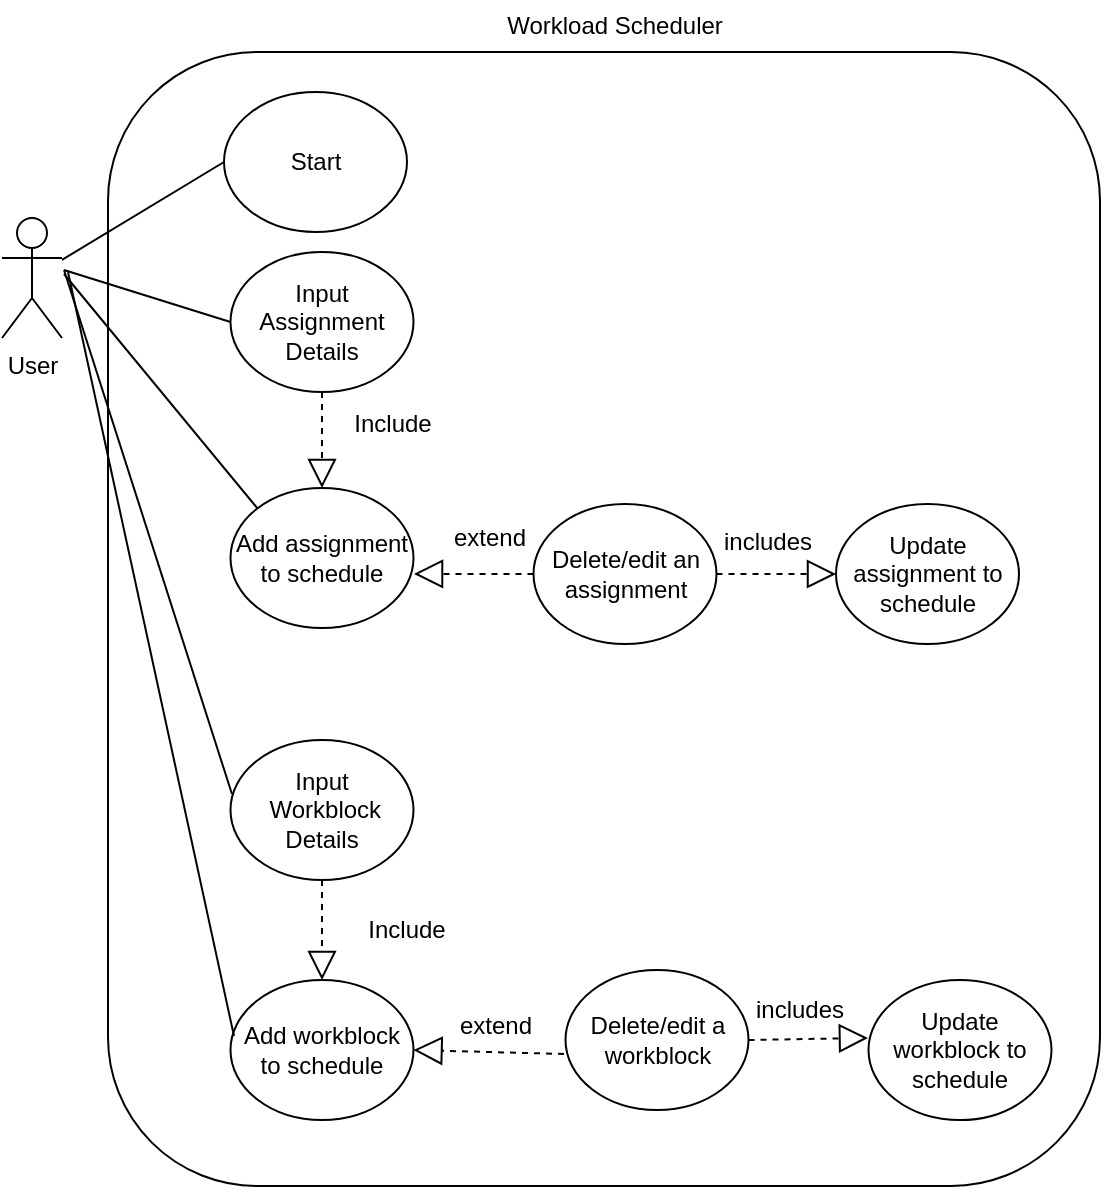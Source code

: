 <mxfile version="24.2.7" type="device">
  <diagram name="Page-1" id="yR-c5I9Scjbrw6U1jZvX">
    <mxGraphModel dx="2074" dy="746" grid="0" gridSize="10" guides="1" tooltips="1" connect="1" arrows="1" fold="1" page="0" pageScale="1" pageWidth="850" pageHeight="1100" math="0" shadow="0">
      <root>
        <mxCell id="0" />
        <mxCell id="1" parent="0" />
        <mxCell id="vfwlO9l-tIhPfenGDeAi-31" value="" style="rounded=1;whiteSpace=wrap;html=1;verticalAlign=bottom;" parent="1" vertex="1">
          <mxGeometry x="-182" y="266" width="496" height="567" as="geometry" />
        </mxCell>
        <mxCell id="vfwlO9l-tIhPfenGDeAi-30" value="User" style="shape=umlActor;verticalLabelPosition=bottom;verticalAlign=top;html=1;outlineConnect=0;" parent="1" vertex="1">
          <mxGeometry x="-235" y="349" width="30" height="60" as="geometry" />
        </mxCell>
        <mxCell id="vfwlO9l-tIhPfenGDeAi-32" value="Workload Scheduler" style="text;html=1;align=center;verticalAlign=middle;resizable=0;points=[];autosize=1;strokeColor=none;fillColor=none;" parent="1" vertex="1">
          <mxGeometry x="8" y="240" width="126" height="26" as="geometry" />
        </mxCell>
        <mxCell id="vfwlO9l-tIhPfenGDeAi-33" value="Input Assignment Details" style="ellipse;whiteSpace=wrap;html=1;" parent="1" vertex="1">
          <mxGeometry x="-120.75" y="366" width="91.5" height="70" as="geometry" />
        </mxCell>
        <mxCell id="vfwlO9l-tIhPfenGDeAi-34" value="Add assignment to schedule" style="ellipse;whiteSpace=wrap;html=1;" parent="1" vertex="1">
          <mxGeometry x="-120.75" y="484" width="91.5" height="70" as="geometry" />
        </mxCell>
        <mxCell id="gK984ntB4kYu3oVlfA3z-2" value="Start" style="ellipse;whiteSpace=wrap;html=1;" parent="1" vertex="1">
          <mxGeometry x="-124" y="286" width="91.5" height="70" as="geometry" />
        </mxCell>
        <mxCell id="gK984ntB4kYu3oVlfA3z-3" value="" style="endArrow=none;html=1;rounded=0;entryX=0;entryY=0.5;entryDx=0;entryDy=0;" parent="1" source="vfwlO9l-tIhPfenGDeAi-30" target="gK984ntB4kYu3oVlfA3z-2" edge="1">
          <mxGeometry width="50" height="50" relative="1" as="geometry">
            <mxPoint x="44" y="429" as="sourcePoint" />
            <mxPoint x="94" y="379" as="targetPoint" />
          </mxGeometry>
        </mxCell>
        <mxCell id="gK984ntB4kYu3oVlfA3z-4" value="" style="endArrow=none;html=1;rounded=0;entryX=0;entryY=0.5;entryDx=0;entryDy=0;" parent="1" target="vfwlO9l-tIhPfenGDeAi-33" edge="1">
          <mxGeometry width="50" height="50" relative="1" as="geometry">
            <mxPoint x="-204" y="375" as="sourcePoint" />
            <mxPoint x="94" y="379" as="targetPoint" />
          </mxGeometry>
        </mxCell>
        <mxCell id="gK984ntB4kYu3oVlfA3z-5" value="" style="endArrow=none;html=1;rounded=0;entryX=0;entryY=0;entryDx=0;entryDy=0;" parent="1" target="vfwlO9l-tIhPfenGDeAi-34" edge="1">
          <mxGeometry width="50" height="50" relative="1" as="geometry">
            <mxPoint x="-204" y="377" as="sourcePoint" />
            <mxPoint x="-124" y="458" as="targetPoint" />
          </mxGeometry>
        </mxCell>
        <mxCell id="gK984ntB4kYu3oVlfA3z-8" value="Input&lt;div&gt;&amp;nbsp;Workblock Details&lt;/div&gt;" style="ellipse;whiteSpace=wrap;html=1;" parent="1" vertex="1">
          <mxGeometry x="-120.75" y="610" width="91.5" height="70" as="geometry" />
        </mxCell>
        <mxCell id="gK984ntB4kYu3oVlfA3z-9" value="Add workblock&lt;div&gt;to schedule&lt;/div&gt;" style="ellipse;whiteSpace=wrap;html=1;" parent="1" vertex="1">
          <mxGeometry x="-120.75" y="730" width="91.5" height="70" as="geometry" />
        </mxCell>
        <mxCell id="gK984ntB4kYu3oVlfA3z-15" value="" style="endArrow=none;html=1;rounded=0;entryX=0.008;entryY=0.386;entryDx=0;entryDy=0;entryPerimeter=0;" parent="1" target="gK984ntB4kYu3oVlfA3z-8" edge="1">
          <mxGeometry width="50" height="50" relative="1" as="geometry">
            <mxPoint x="-204" y="375" as="sourcePoint" />
            <mxPoint x="94" y="579" as="targetPoint" />
          </mxGeometry>
        </mxCell>
        <mxCell id="gK984ntB4kYu3oVlfA3z-16" value="" style="endArrow=none;html=1;rounded=0;entryX=0.019;entryY=0.4;entryDx=0;entryDy=0;entryPerimeter=0;" parent="1" target="gK984ntB4kYu3oVlfA3z-9" edge="1">
          <mxGeometry width="50" height="50" relative="1" as="geometry">
            <mxPoint x="-202" y="376" as="sourcePoint" />
            <mxPoint x="94" y="579" as="targetPoint" />
          </mxGeometry>
        </mxCell>
        <mxCell id="r0KEVvJDRYfQy1a-B31M-1" value="Include" style="text;html=1;align=center;verticalAlign=middle;resizable=0;points=[];autosize=1;strokeColor=none;fillColor=none;" vertex="1" parent="1">
          <mxGeometry x="-69" y="439" width="57" height="26" as="geometry" />
        </mxCell>
        <mxCell id="r0KEVvJDRYfQy1a-B31M-2" value="Include" style="text;html=1;align=center;verticalAlign=middle;resizable=0;points=[];autosize=1;strokeColor=none;fillColor=none;" vertex="1" parent="1">
          <mxGeometry x="-62" y="692" width="57" height="26" as="geometry" />
        </mxCell>
        <mxCell id="r0KEVvJDRYfQy1a-B31M-5" value="" style="endArrow=block;dashed=1;endFill=0;endSize=12;html=1;rounded=0;exitX=0.5;exitY=1;exitDx=0;exitDy=0;" edge="1" parent="1" source="gK984ntB4kYu3oVlfA3z-8" target="gK984ntB4kYu3oVlfA3z-9">
          <mxGeometry width="160" relative="1" as="geometry">
            <mxPoint x="-116" y="612" as="sourcePoint" />
            <mxPoint x="44" y="612" as="targetPoint" />
          </mxGeometry>
        </mxCell>
        <mxCell id="r0KEVvJDRYfQy1a-B31M-6" value="" style="endArrow=block;dashed=1;endFill=0;endSize=12;html=1;rounded=0;exitX=0.5;exitY=1;exitDx=0;exitDy=0;entryX=0.5;entryY=0;entryDx=0;entryDy=0;" edge="1" parent="1" source="vfwlO9l-tIhPfenGDeAi-33" target="vfwlO9l-tIhPfenGDeAi-34">
          <mxGeometry width="160" relative="1" as="geometry">
            <mxPoint x="-116" y="612" as="sourcePoint" />
            <mxPoint x="44" y="612" as="targetPoint" />
          </mxGeometry>
        </mxCell>
        <mxCell id="r0KEVvJDRYfQy1a-B31M-8" value="Delete/edit an assignment" style="ellipse;whiteSpace=wrap;html=1;" vertex="1" parent="1">
          <mxGeometry x="30.75" y="492" width="91.5" height="70" as="geometry" />
        </mxCell>
        <mxCell id="r0KEVvJDRYfQy1a-B31M-15" value="extend" style="text;html=1;align=center;verticalAlign=middle;whiteSpace=wrap;rounded=0;" vertex="1" parent="1">
          <mxGeometry x="-21" y="494" width="60" height="30" as="geometry" />
        </mxCell>
        <mxCell id="r0KEVvJDRYfQy1a-B31M-16" value="" style="endArrow=block;dashed=1;endFill=0;endSize=12;html=1;rounded=0;exitX=0;exitY=0.5;exitDx=0;exitDy=0;entryX=1.003;entryY=0.614;entryDx=0;entryDy=0;entryPerimeter=0;" edge="1" parent="1" source="r0KEVvJDRYfQy1a-B31M-8" target="vfwlO9l-tIhPfenGDeAi-34">
          <mxGeometry width="160" relative="1" as="geometry">
            <mxPoint x="-116" y="612" as="sourcePoint" />
            <mxPoint x="44" y="612" as="targetPoint" />
          </mxGeometry>
        </mxCell>
        <mxCell id="r0KEVvJDRYfQy1a-B31M-20" value="Update assignment to schedule" style="ellipse;whiteSpace=wrap;html=1;" vertex="1" parent="1">
          <mxGeometry x="182" y="492" width="91.5" height="70" as="geometry" />
        </mxCell>
        <mxCell id="r0KEVvJDRYfQy1a-B31M-23" value="includes" style="text;html=1;align=center;verticalAlign=middle;whiteSpace=wrap;rounded=0;" vertex="1" parent="1">
          <mxGeometry x="118" y="496" width="60" height="30" as="geometry" />
        </mxCell>
        <mxCell id="r0KEVvJDRYfQy1a-B31M-25" value="Delete/edit a workblock" style="ellipse;whiteSpace=wrap;html=1;" vertex="1" parent="1">
          <mxGeometry x="46.75" y="725" width="91.5" height="70" as="geometry" />
        </mxCell>
        <mxCell id="r0KEVvJDRYfQy1a-B31M-26" value="extend" style="text;html=1;align=center;verticalAlign=middle;whiteSpace=wrap;rounded=0;" vertex="1" parent="1">
          <mxGeometry x="-18" y="738" width="60" height="30" as="geometry" />
        </mxCell>
        <mxCell id="r0KEVvJDRYfQy1a-B31M-28" value="Update workblock to schedule" style="ellipse;whiteSpace=wrap;html=1;" vertex="1" parent="1">
          <mxGeometry x="198.25" y="730" width="91.5" height="70" as="geometry" />
        </mxCell>
        <mxCell id="r0KEVvJDRYfQy1a-B31M-31" value="includes" style="text;html=1;align=center;verticalAlign=middle;whiteSpace=wrap;rounded=0;" vertex="1" parent="1">
          <mxGeometry x="134" y="730" width="60" height="30" as="geometry" />
        </mxCell>
        <mxCell id="r0KEVvJDRYfQy1a-B31M-33" value="" style="endArrow=block;dashed=1;endFill=0;endSize=12;html=1;rounded=0;exitX=-0.008;exitY=0.6;exitDx=0;exitDy=0;exitPerimeter=0;entryX=1;entryY=0.5;entryDx=0;entryDy=0;" edge="1" parent="1" source="r0KEVvJDRYfQy1a-B31M-25" target="gK984ntB4kYu3oVlfA3z-9">
          <mxGeometry width="160" relative="1" as="geometry">
            <mxPoint x="-116" y="612" as="sourcePoint" />
            <mxPoint x="44" y="612" as="targetPoint" />
          </mxGeometry>
        </mxCell>
        <mxCell id="r0KEVvJDRYfQy1a-B31M-36" value="" style="endArrow=block;dashed=1;endFill=0;endSize=12;html=1;rounded=0;exitX=1;exitY=0.5;exitDx=0;exitDy=0;entryX=-0.003;entryY=0.414;entryDx=0;entryDy=0;entryPerimeter=0;" edge="1" parent="1" source="r0KEVvJDRYfQy1a-B31M-25" target="r0KEVvJDRYfQy1a-B31M-28">
          <mxGeometry width="160" relative="1" as="geometry">
            <mxPoint x="-116" y="608" as="sourcePoint" />
            <mxPoint x="44" y="608" as="targetPoint" />
          </mxGeometry>
        </mxCell>
        <mxCell id="r0KEVvJDRYfQy1a-B31M-37" value="" style="endArrow=block;dashed=1;endFill=0;endSize=12;html=1;rounded=0;exitX=1;exitY=0.5;exitDx=0;exitDy=0;entryX=0;entryY=0.5;entryDx=0;entryDy=0;" edge="1" parent="1" source="r0KEVvJDRYfQy1a-B31M-8" target="r0KEVvJDRYfQy1a-B31M-20">
          <mxGeometry width="160" relative="1" as="geometry">
            <mxPoint x="-116" y="608" as="sourcePoint" />
            <mxPoint x="44" y="608" as="targetPoint" />
          </mxGeometry>
        </mxCell>
      </root>
    </mxGraphModel>
  </diagram>
</mxfile>
